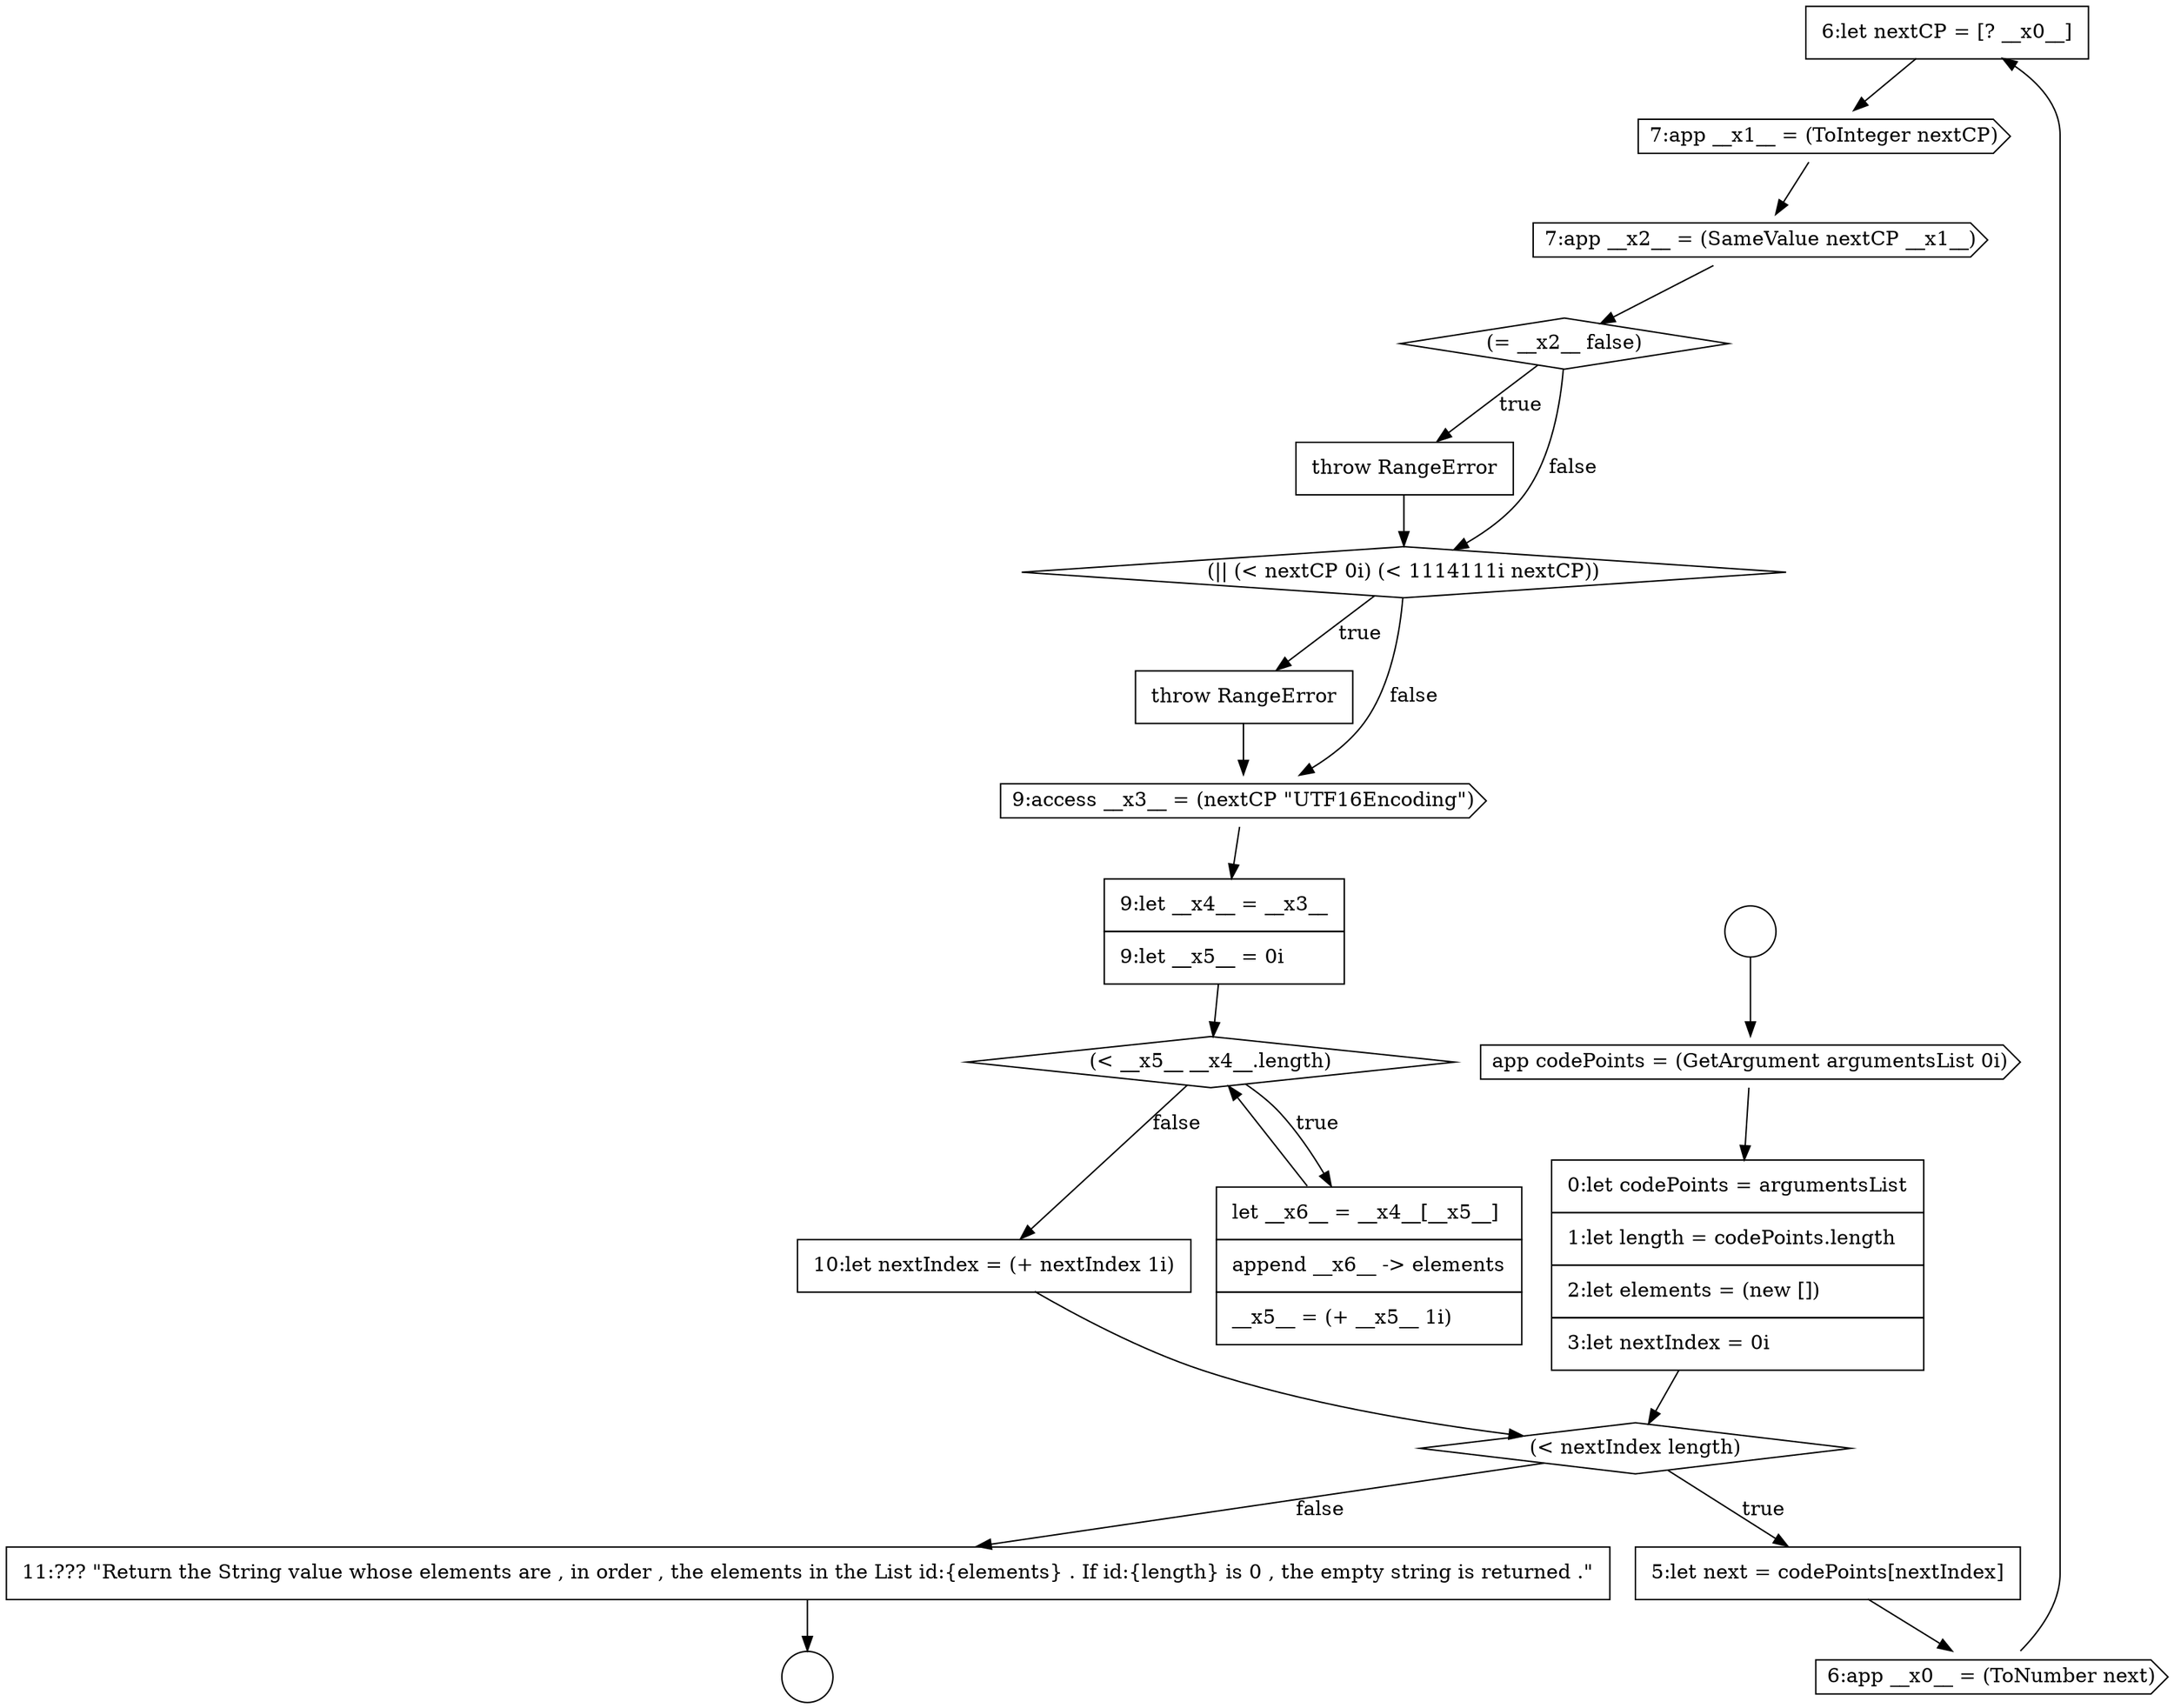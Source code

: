 digraph {
  node12148 [shape=none, margin=0, label=<<font color="black">
    <table border="0" cellborder="1" cellspacing="0" cellpadding="10">
      <tr><td align="left">6:let nextCP = [? __x0__]</td></tr>
    </table>
  </font>> color="black" fillcolor="white" style=filled]
  node12158 [shape=none, margin=0, label=<<font color="black">
    <table border="0" cellborder="1" cellspacing="0" cellpadding="10">
      <tr><td align="left">let __x6__ = __x4__[__x5__]</td></tr>
      <tr><td align="left">append __x6__ -&gt; elements</td></tr>
      <tr><td align="left">__x5__ = (+ __x5__ 1i)</td></tr>
    </table>
  </font>> color="black" fillcolor="white" style=filled]
  node12141 [shape=circle label=" " color="black" fillcolor="white" style=filled]
  node12154 [shape=none, margin=0, label=<<font color="black">
    <table border="0" cellborder="1" cellspacing="0" cellpadding="10">
      <tr><td align="left">throw RangeError</td></tr>
    </table>
  </font>> color="black" fillcolor="white" style=filled]
  node12159 [shape=none, margin=0, label=<<font color="black">
    <table border="0" cellborder="1" cellspacing="0" cellpadding="10">
      <tr><td align="left">10:let nextIndex = (+ nextIndex 1i)</td></tr>
    </table>
  </font>> color="black" fillcolor="white" style=filled]
  node12147 [shape=cds, label=<<font color="black">6:app __x0__ = (ToNumber next)</font>> color="black" fillcolor="white" style=filled]
  node12142 [shape=circle label=" " color="black" fillcolor="white" style=filled]
  node12151 [shape=diamond, label=<<font color="black">(= __x2__ false)</font>> color="black" fillcolor="white" style=filled]
  node12155 [shape=cds, label=<<font color="black">9:access __x3__ = (nextCP &quot;UTF16Encoding&quot;)</font>> color="black" fillcolor="white" style=filled]
  node12143 [shape=cds, label=<<font color="black">app codePoints = (GetArgument argumentsList 0i)</font>> color="black" fillcolor="white" style=filled]
  node12146 [shape=none, margin=0, label=<<font color="black">
    <table border="0" cellborder="1" cellspacing="0" cellpadding="10">
      <tr><td align="left">5:let next = codePoints[nextIndex]</td></tr>
    </table>
  </font>> color="black" fillcolor="white" style=filled]
  node12156 [shape=none, margin=0, label=<<font color="black">
    <table border="0" cellborder="1" cellspacing="0" cellpadding="10">
      <tr><td align="left">9:let __x4__ = __x3__</td></tr>
      <tr><td align="left">9:let __x5__ = 0i</td></tr>
    </table>
  </font>> color="black" fillcolor="white" style=filled]
  node12145 [shape=diamond, label=<<font color="black">(&lt; nextIndex length)</font>> color="black" fillcolor="white" style=filled]
  node12157 [shape=diamond, label=<<font color="black">(&lt; __x5__ __x4__.length)</font>> color="black" fillcolor="white" style=filled]
  node12152 [shape=none, margin=0, label=<<font color="black">
    <table border="0" cellborder="1" cellspacing="0" cellpadding="10">
      <tr><td align="left">throw RangeError</td></tr>
    </table>
  </font>> color="black" fillcolor="white" style=filled]
  node12153 [shape=diamond, label=<<font color="black">(|| (&lt; nextCP 0i) (&lt; 1114111i nextCP))</font>> color="black" fillcolor="white" style=filled]
  node12144 [shape=none, margin=0, label=<<font color="black">
    <table border="0" cellborder="1" cellspacing="0" cellpadding="10">
      <tr><td align="left">0:let codePoints = argumentsList</td></tr>
      <tr><td align="left">1:let length = codePoints.length</td></tr>
      <tr><td align="left">2:let elements = (new [])</td></tr>
      <tr><td align="left">3:let nextIndex = 0i</td></tr>
    </table>
  </font>> color="black" fillcolor="white" style=filled]
  node12149 [shape=cds, label=<<font color="black">7:app __x1__ = (ToInteger nextCP)</font>> color="black" fillcolor="white" style=filled]
  node12160 [shape=none, margin=0, label=<<font color="black">
    <table border="0" cellborder="1" cellspacing="0" cellpadding="10">
      <tr><td align="left">11:??? &quot;Return the String value whose elements are , in order , the elements in the List id:{elements} . If id:{length} is 0 , the empty string is returned .&quot;</td></tr>
    </table>
  </font>> color="black" fillcolor="white" style=filled]
  node12150 [shape=cds, label=<<font color="black">7:app __x2__ = (SameValue nextCP __x1__)</font>> color="black" fillcolor="white" style=filled]
  node12159 -> node12145 [ color="black"]
  node12146 -> node12147 [ color="black"]
  node12160 -> node12142 [ color="black"]
  node12155 -> node12156 [ color="black"]
  node12156 -> node12157 [ color="black"]
  node12145 -> node12146 [label=<<font color="black">true</font>> color="black"]
  node12145 -> node12160 [label=<<font color="black">false</font>> color="black"]
  node12151 -> node12152 [label=<<font color="black">true</font>> color="black"]
  node12151 -> node12153 [label=<<font color="black">false</font>> color="black"]
  node12154 -> node12155 [ color="black"]
  node12158 -> node12157 [ color="black"]
  node12153 -> node12154 [label=<<font color="black">true</font>> color="black"]
  node12153 -> node12155 [label=<<font color="black">false</font>> color="black"]
  node12157 -> node12158 [label=<<font color="black">true</font>> color="black"]
  node12157 -> node12159 [label=<<font color="black">false</font>> color="black"]
  node12148 -> node12149 [ color="black"]
  node12152 -> node12153 [ color="black"]
  node12149 -> node12150 [ color="black"]
  node12144 -> node12145 [ color="black"]
  node12150 -> node12151 [ color="black"]
  node12143 -> node12144 [ color="black"]
  node12147 -> node12148 [ color="black"]
  node12141 -> node12143 [ color="black"]
}
